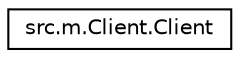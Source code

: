 digraph "Graphical Class Hierarchy"
{
  edge [fontname="Helvetica",fontsize="10",labelfontname="Helvetica",labelfontsize="10"];
  node [fontname="Helvetica",fontsize="10",shape=record];
  rankdir="LR";
  Node1 [label="src.m.Client.Client",height=0.2,width=0.4,color="black", fillcolor="white", style="filled",URL="$classsrc_1_1m_1_1_client_1_1_client.html"];
}
